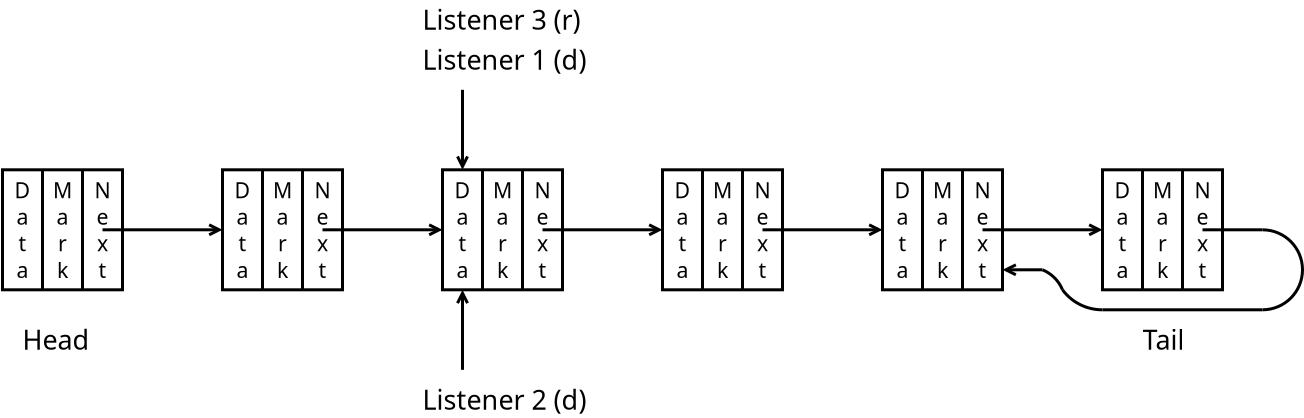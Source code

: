 <?xml version="1.0" encoding="UTF-8"?>
<dia:diagram xmlns:dia="http://www.lysator.liu.se/~alla/dia/">
  <dia:layer name="Arrière-plan" visible="true" active="true">
    <dia:group>
      <dia:object type="Standard - Box" version="0" id="O0">
        <dia:attribute name="obj_pos">
          <dia:point val="21,9"/>
        </dia:attribute>
        <dia:attribute name="obj_bb">
          <dia:rectangle val="20.925,8.925;27.075,15.075"/>
        </dia:attribute>
        <dia:attribute name="elem_corner">
          <dia:point val="21,9"/>
        </dia:attribute>
        <dia:attribute name="elem_width">
          <dia:real val="6"/>
        </dia:attribute>
        <dia:attribute name="elem_height">
          <dia:real val="6"/>
        </dia:attribute>
        <dia:attribute name="border_width">
          <dia:real val="0.15"/>
        </dia:attribute>
        <dia:attribute name="show_background">
          <dia:boolean val="true"/>
        </dia:attribute>
      </dia:object>
      <dia:object type="Standard - Text" version="1" id="O1">
        <dia:attribute name="obj_pos">
          <dia:point val="26,12"/>
        </dia:attribute>
        <dia:attribute name="obj_bb">
          <dia:rectangle val="25.602,9.386;26.398,14.614"/>
        </dia:attribute>
        <dia:attribute name="text">
          <dia:composite type="text">
            <dia:attribute name="string">
              <dia:string>#N
e
x
t#</dia:string>
            </dia:attribute>
            <dia:attribute name="font">
              <dia:font family="sans" style="0" name="Helvetica"/>
            </dia:attribute>
            <dia:attribute name="height">
              <dia:real val="1.329"/>
            </dia:attribute>
            <dia:attribute name="pos">
              <dia:point val="26,10.374"/>
            </dia:attribute>
            <dia:attribute name="color">
              <dia:color val="#000000"/>
            </dia:attribute>
            <dia:attribute name="alignment">
              <dia:enum val="1"/>
            </dia:attribute>
          </dia:composite>
        </dia:attribute>
        <dia:attribute name="valign">
          <dia:enum val="2"/>
        </dia:attribute>
      </dia:object>
      <dia:object type="Standard - Line" version="0" id="O2">
        <dia:attribute name="obj_pos">
          <dia:point val="25,9"/>
        </dia:attribute>
        <dia:attribute name="obj_bb">
          <dia:rectangle val="24.925,8.925;25.075,15.075"/>
        </dia:attribute>
        <dia:attribute name="conn_endpoints">
          <dia:point val="25,9"/>
          <dia:point val="25,15"/>
        </dia:attribute>
        <dia:attribute name="numcp">
          <dia:int val="1"/>
        </dia:attribute>
        <dia:attribute name="line_width">
          <dia:real val="0.15"/>
        </dia:attribute>
      </dia:object>
      <dia:object type="Standard - Text" version="1" id="O3">
        <dia:attribute name="obj_pos">
          <dia:point val="22,12"/>
        </dia:attribute>
        <dia:attribute name="obj_bb">
          <dia:rectangle val="21.59,9.386;22.41,14.614"/>
        </dia:attribute>
        <dia:attribute name="text">
          <dia:composite type="text">
            <dia:attribute name="string">
              <dia:string>#D
a
t
a#</dia:string>
            </dia:attribute>
            <dia:attribute name="font">
              <dia:font family="sans" style="0" name="Helvetica"/>
            </dia:attribute>
            <dia:attribute name="height">
              <dia:real val="1.329"/>
            </dia:attribute>
            <dia:attribute name="pos">
              <dia:point val="22,10.374"/>
            </dia:attribute>
            <dia:attribute name="color">
              <dia:color val="#000000"/>
            </dia:attribute>
            <dia:attribute name="alignment">
              <dia:enum val="1"/>
            </dia:attribute>
          </dia:composite>
        </dia:attribute>
        <dia:attribute name="valign">
          <dia:enum val="2"/>
        </dia:attribute>
      </dia:object>
      <dia:object type="Standard - Line" version="0" id="O4">
        <dia:attribute name="obj_pos">
          <dia:point val="23,9"/>
        </dia:attribute>
        <dia:attribute name="obj_bb">
          <dia:rectangle val="22.925,8.925;23.075,15.075"/>
        </dia:attribute>
        <dia:attribute name="conn_endpoints">
          <dia:point val="23,9"/>
          <dia:point val="23,15"/>
        </dia:attribute>
        <dia:attribute name="numcp">
          <dia:int val="1"/>
        </dia:attribute>
        <dia:attribute name="line_width">
          <dia:real val="0.15"/>
        </dia:attribute>
      </dia:object>
      <dia:object type="Standard - Text" version="1" id="O5">
        <dia:attribute name="obj_pos">
          <dia:point val="24,12"/>
        </dia:attribute>
        <dia:attribute name="obj_bb">
          <dia:rectangle val="23.541,9.386;24.459,14.614"/>
        </dia:attribute>
        <dia:attribute name="text">
          <dia:composite type="text">
            <dia:attribute name="string">
              <dia:string>#M
a
r
k#</dia:string>
            </dia:attribute>
            <dia:attribute name="font">
              <dia:font family="sans" style="0" name="Helvetica"/>
            </dia:attribute>
            <dia:attribute name="height">
              <dia:real val="1.329"/>
            </dia:attribute>
            <dia:attribute name="pos">
              <dia:point val="24,10.374"/>
            </dia:attribute>
            <dia:attribute name="color">
              <dia:color val="#000000"/>
            </dia:attribute>
            <dia:attribute name="alignment">
              <dia:enum val="1"/>
            </dia:attribute>
          </dia:composite>
        </dia:attribute>
        <dia:attribute name="valign">
          <dia:enum val="2"/>
        </dia:attribute>
        <dia:connections>
          <dia:connection handle="0" to="O0" connection="8"/>
        </dia:connections>
      </dia:object>
    </dia:group>
    <dia:object type="Standard - Line" version="0" id="O6">
      <dia:attribute name="obj_pos">
        <dia:point val="22,5"/>
      </dia:attribute>
      <dia:attribute name="obj_bb">
        <dia:rectangle val="21.629,4.925;22.371,9.168"/>
      </dia:attribute>
      <dia:attribute name="conn_endpoints">
        <dia:point val="22,5"/>
        <dia:point val="22,9"/>
      </dia:attribute>
      <dia:attribute name="numcp">
        <dia:int val="1"/>
      </dia:attribute>
      <dia:attribute name="line_width">
        <dia:real val="0.15"/>
      </dia:attribute>
      <dia:attribute name="end_arrow">
        <dia:enum val="1"/>
      </dia:attribute>
      <dia:attribute name="end_arrow_length">
        <dia:real val="0.5"/>
      </dia:attribute>
      <dia:attribute name="end_arrow_width">
        <dia:real val="0.5"/>
      </dia:attribute>
    </dia:object>
    <dia:object type="Standard - Text" version="1" id="O7">
      <dia:attribute name="obj_pos">
        <dia:point val="20,4"/>
      </dia:attribute>
      <dia:attribute name="obj_bb">
        <dia:rectangle val="20,2.75;29.027,4.317"/>
      </dia:attribute>
      <dia:attribute name="text">
        <dia:composite type="text">
          <dia:attribute name="string">
            <dia:string>#Listener 1 (d)#</dia:string>
          </dia:attribute>
          <dia:attribute name="font">
            <dia:font family="sans" style="0" name="Helvetica"/>
          </dia:attribute>
          <dia:attribute name="height">
            <dia:real val="1.682"/>
          </dia:attribute>
          <dia:attribute name="pos">
            <dia:point val="20,4"/>
          </dia:attribute>
          <dia:attribute name="color">
            <dia:color val="#000000"/>
          </dia:attribute>
          <dia:attribute name="alignment">
            <dia:enum val="0"/>
          </dia:attribute>
        </dia:composite>
      </dia:attribute>
      <dia:attribute name="valign">
        <dia:enum val="3"/>
      </dia:attribute>
    </dia:object>
    <dia:object type="Standard - Text" version="1" id="O8">
      <dia:attribute name="obj_pos">
        <dia:point val="20,21"/>
      </dia:attribute>
      <dia:attribute name="obj_bb">
        <dia:rectangle val="20,19.75;29.027,21.317"/>
      </dia:attribute>
      <dia:attribute name="text">
        <dia:composite type="text">
          <dia:attribute name="string">
            <dia:string>#Listener 2 (d)#</dia:string>
          </dia:attribute>
          <dia:attribute name="font">
            <dia:font family="sans" style="0" name="Helvetica"/>
          </dia:attribute>
          <dia:attribute name="height">
            <dia:real val="1.682"/>
          </dia:attribute>
          <dia:attribute name="pos">
            <dia:point val="20,21"/>
          </dia:attribute>
          <dia:attribute name="color">
            <dia:color val="#000000"/>
          </dia:attribute>
          <dia:attribute name="alignment">
            <dia:enum val="0"/>
          </dia:attribute>
        </dia:composite>
      </dia:attribute>
      <dia:attribute name="valign">
        <dia:enum val="3"/>
      </dia:attribute>
    </dia:object>
    <dia:object type="Standard - Line" version="0" id="O9">
      <dia:attribute name="obj_pos">
        <dia:point val="22,15"/>
      </dia:attribute>
      <dia:attribute name="obj_bb">
        <dia:rectangle val="21.629,14.925;22.371,19.075"/>
      </dia:attribute>
      <dia:attribute name="conn_endpoints">
        <dia:point val="22,15"/>
        <dia:point val="22,19"/>
      </dia:attribute>
      <dia:attribute name="numcp">
        <dia:int val="1"/>
      </dia:attribute>
      <dia:attribute name="line_width">
        <dia:real val="0.15"/>
      </dia:attribute>
      <dia:attribute name="start_arrow">
        <dia:enum val="1"/>
      </dia:attribute>
      <dia:attribute name="start_arrow_length">
        <dia:real val="0.5"/>
      </dia:attribute>
      <dia:attribute name="start_arrow_width">
        <dia:real val="0.5"/>
      </dia:attribute>
    </dia:object>
    <dia:object type="Standard - Text" version="1" id="O10">
      <dia:attribute name="obj_pos">
        <dia:point val="20,2"/>
      </dia:attribute>
      <dia:attribute name="obj_bb">
        <dia:rectangle val="20,0.75;28.725,2.317"/>
      </dia:attribute>
      <dia:attribute name="text">
        <dia:composite type="text">
          <dia:attribute name="string">
            <dia:string>#Listener 3 (r)#</dia:string>
          </dia:attribute>
          <dia:attribute name="font">
            <dia:font family="sans" style="0" name="Helvetica"/>
          </dia:attribute>
          <dia:attribute name="height">
            <dia:real val="1.682"/>
          </dia:attribute>
          <dia:attribute name="pos">
            <dia:point val="20,2"/>
          </dia:attribute>
          <dia:attribute name="color">
            <dia:color val="#000000"/>
          </dia:attribute>
          <dia:attribute name="alignment">
            <dia:enum val="0"/>
          </dia:attribute>
        </dia:composite>
      </dia:attribute>
      <dia:attribute name="valign">
        <dia:enum val="3"/>
      </dia:attribute>
    </dia:object>
    <dia:object type="Standard - Line" version="0" id="O11">
      <dia:attribute name="obj_pos">
        <dia:point val="26,12"/>
      </dia:attribute>
      <dia:attribute name="obj_bb">
        <dia:rectangle val="25.925,11.629;32.168,12.371"/>
      </dia:attribute>
      <dia:attribute name="conn_endpoints">
        <dia:point val="26,12"/>
        <dia:point val="32,12"/>
      </dia:attribute>
      <dia:attribute name="numcp">
        <dia:int val="1"/>
      </dia:attribute>
      <dia:attribute name="line_width">
        <dia:real val="0.15"/>
      </dia:attribute>
      <dia:attribute name="end_arrow">
        <dia:enum val="1"/>
      </dia:attribute>
      <dia:attribute name="end_arrow_length">
        <dia:real val="0.5"/>
      </dia:attribute>
      <dia:attribute name="end_arrow_width">
        <dia:real val="0.5"/>
      </dia:attribute>
    </dia:object>
    <dia:group>
      <dia:group>
        <dia:object type="Standard - Box" version="0" id="O12">
          <dia:attribute name="obj_pos">
            <dia:point val="10,9"/>
          </dia:attribute>
          <dia:attribute name="obj_bb">
            <dia:rectangle val="9.925,8.925;16.075,15.075"/>
          </dia:attribute>
          <dia:attribute name="elem_corner">
            <dia:point val="10,9"/>
          </dia:attribute>
          <dia:attribute name="elem_width">
            <dia:real val="6"/>
          </dia:attribute>
          <dia:attribute name="elem_height">
            <dia:real val="6"/>
          </dia:attribute>
          <dia:attribute name="border_width">
            <dia:real val="0.15"/>
          </dia:attribute>
          <dia:attribute name="show_background">
            <dia:boolean val="true"/>
          </dia:attribute>
        </dia:object>
        <dia:object type="Standard - Text" version="1" id="O13">
          <dia:attribute name="obj_pos">
            <dia:point val="15,12"/>
          </dia:attribute>
          <dia:attribute name="obj_bb">
            <dia:rectangle val="14.602,9.386;15.398,14.614"/>
          </dia:attribute>
          <dia:attribute name="text">
            <dia:composite type="text">
              <dia:attribute name="string">
                <dia:string>#N
e
x
t#</dia:string>
              </dia:attribute>
              <dia:attribute name="font">
                <dia:font family="sans" style="0" name="Helvetica"/>
              </dia:attribute>
              <dia:attribute name="height">
                <dia:real val="1.329"/>
              </dia:attribute>
              <dia:attribute name="pos">
                <dia:point val="15,10.374"/>
              </dia:attribute>
              <dia:attribute name="color">
                <dia:color val="#000000"/>
              </dia:attribute>
              <dia:attribute name="alignment">
                <dia:enum val="1"/>
              </dia:attribute>
            </dia:composite>
          </dia:attribute>
          <dia:attribute name="valign">
            <dia:enum val="2"/>
          </dia:attribute>
        </dia:object>
        <dia:object type="Standard - Line" version="0" id="O14">
          <dia:attribute name="obj_pos">
            <dia:point val="14,9"/>
          </dia:attribute>
          <dia:attribute name="obj_bb">
            <dia:rectangle val="13.925,8.925;14.075,15.075"/>
          </dia:attribute>
          <dia:attribute name="conn_endpoints">
            <dia:point val="14,9"/>
            <dia:point val="14,15"/>
          </dia:attribute>
          <dia:attribute name="numcp">
            <dia:int val="1"/>
          </dia:attribute>
          <dia:attribute name="line_width">
            <dia:real val="0.15"/>
          </dia:attribute>
        </dia:object>
        <dia:object type="Standard - Text" version="1" id="O15">
          <dia:attribute name="obj_pos">
            <dia:point val="11,12"/>
          </dia:attribute>
          <dia:attribute name="obj_bb">
            <dia:rectangle val="10.59,9.386;11.41,14.614"/>
          </dia:attribute>
          <dia:attribute name="text">
            <dia:composite type="text">
              <dia:attribute name="string">
                <dia:string>#D
a
t
a#</dia:string>
              </dia:attribute>
              <dia:attribute name="font">
                <dia:font family="sans" style="0" name="Helvetica"/>
              </dia:attribute>
              <dia:attribute name="height">
                <dia:real val="1.329"/>
              </dia:attribute>
              <dia:attribute name="pos">
                <dia:point val="11,10.374"/>
              </dia:attribute>
              <dia:attribute name="color">
                <dia:color val="#000000"/>
              </dia:attribute>
              <dia:attribute name="alignment">
                <dia:enum val="1"/>
              </dia:attribute>
            </dia:composite>
          </dia:attribute>
          <dia:attribute name="valign">
            <dia:enum val="2"/>
          </dia:attribute>
        </dia:object>
        <dia:object type="Standard - Line" version="0" id="O16">
          <dia:attribute name="obj_pos">
            <dia:point val="12,9"/>
          </dia:attribute>
          <dia:attribute name="obj_bb">
            <dia:rectangle val="11.925,8.925;12.075,15.075"/>
          </dia:attribute>
          <dia:attribute name="conn_endpoints">
            <dia:point val="12,9"/>
            <dia:point val="12,15"/>
          </dia:attribute>
          <dia:attribute name="numcp">
            <dia:int val="1"/>
          </dia:attribute>
          <dia:attribute name="line_width">
            <dia:real val="0.15"/>
          </dia:attribute>
        </dia:object>
        <dia:object type="Standard - Text" version="1" id="O17">
          <dia:attribute name="obj_pos">
            <dia:point val="13,12"/>
          </dia:attribute>
          <dia:attribute name="obj_bb">
            <dia:rectangle val="12.541,9.386;13.459,14.614"/>
          </dia:attribute>
          <dia:attribute name="text">
            <dia:composite type="text">
              <dia:attribute name="string">
                <dia:string>#M
a
r
k#</dia:string>
              </dia:attribute>
              <dia:attribute name="font">
                <dia:font family="sans" style="0" name="Helvetica"/>
              </dia:attribute>
              <dia:attribute name="height">
                <dia:real val="1.329"/>
              </dia:attribute>
              <dia:attribute name="pos">
                <dia:point val="13,10.374"/>
              </dia:attribute>
              <dia:attribute name="color">
                <dia:color val="#000000"/>
              </dia:attribute>
              <dia:attribute name="alignment">
                <dia:enum val="1"/>
              </dia:attribute>
            </dia:composite>
          </dia:attribute>
          <dia:attribute name="valign">
            <dia:enum val="2"/>
          </dia:attribute>
          <dia:connections>
            <dia:connection handle="0" to="O12" connection="8"/>
          </dia:connections>
        </dia:object>
      </dia:group>
      <dia:object type="Standard - Line" version="0" id="O18">
        <dia:attribute name="obj_pos">
          <dia:point val="15,12"/>
        </dia:attribute>
        <dia:attribute name="obj_bb">
          <dia:rectangle val="14.925,11.629;21.168,12.371"/>
        </dia:attribute>
        <dia:attribute name="conn_endpoints">
          <dia:point val="15,12"/>
          <dia:point val="21,12"/>
        </dia:attribute>
        <dia:attribute name="numcp">
          <dia:int val="1"/>
        </dia:attribute>
        <dia:attribute name="line_width">
          <dia:real val="0.15"/>
        </dia:attribute>
        <dia:attribute name="end_arrow">
          <dia:enum val="1"/>
        </dia:attribute>
        <dia:attribute name="end_arrow_length">
          <dia:real val="0.5"/>
        </dia:attribute>
        <dia:attribute name="end_arrow_width">
          <dia:real val="0.5"/>
        </dia:attribute>
      </dia:object>
    </dia:group>
    <dia:group>
      <dia:group>
        <dia:object type="Standard - Box" version="0" id="O19">
          <dia:attribute name="obj_pos">
            <dia:point val="32,9"/>
          </dia:attribute>
          <dia:attribute name="obj_bb">
            <dia:rectangle val="31.925,8.925;38.075,15.075"/>
          </dia:attribute>
          <dia:attribute name="elem_corner">
            <dia:point val="32,9"/>
          </dia:attribute>
          <dia:attribute name="elem_width">
            <dia:real val="6"/>
          </dia:attribute>
          <dia:attribute name="elem_height">
            <dia:real val="6"/>
          </dia:attribute>
          <dia:attribute name="border_width">
            <dia:real val="0.15"/>
          </dia:attribute>
          <dia:attribute name="show_background">
            <dia:boolean val="true"/>
          </dia:attribute>
        </dia:object>
        <dia:object type="Standard - Text" version="1" id="O20">
          <dia:attribute name="obj_pos">
            <dia:point val="37,12"/>
          </dia:attribute>
          <dia:attribute name="obj_bb">
            <dia:rectangle val="36.602,9.386;37.398,14.614"/>
          </dia:attribute>
          <dia:attribute name="text">
            <dia:composite type="text">
              <dia:attribute name="string">
                <dia:string>#N
e
x
t#</dia:string>
              </dia:attribute>
              <dia:attribute name="font">
                <dia:font family="sans" style="0" name="Helvetica"/>
              </dia:attribute>
              <dia:attribute name="height">
                <dia:real val="1.329"/>
              </dia:attribute>
              <dia:attribute name="pos">
                <dia:point val="37,10.374"/>
              </dia:attribute>
              <dia:attribute name="color">
                <dia:color val="#000000"/>
              </dia:attribute>
              <dia:attribute name="alignment">
                <dia:enum val="1"/>
              </dia:attribute>
            </dia:composite>
          </dia:attribute>
          <dia:attribute name="valign">
            <dia:enum val="2"/>
          </dia:attribute>
        </dia:object>
        <dia:object type="Standard - Line" version="0" id="O21">
          <dia:attribute name="obj_pos">
            <dia:point val="36,9"/>
          </dia:attribute>
          <dia:attribute name="obj_bb">
            <dia:rectangle val="35.925,8.925;36.075,15.075"/>
          </dia:attribute>
          <dia:attribute name="conn_endpoints">
            <dia:point val="36,9"/>
            <dia:point val="36,15"/>
          </dia:attribute>
          <dia:attribute name="numcp">
            <dia:int val="1"/>
          </dia:attribute>
          <dia:attribute name="line_width">
            <dia:real val="0.15"/>
          </dia:attribute>
        </dia:object>
        <dia:object type="Standard - Text" version="1" id="O22">
          <dia:attribute name="obj_pos">
            <dia:point val="33,12"/>
          </dia:attribute>
          <dia:attribute name="obj_bb">
            <dia:rectangle val="32.59,9.386;33.41,14.614"/>
          </dia:attribute>
          <dia:attribute name="text">
            <dia:composite type="text">
              <dia:attribute name="string">
                <dia:string>#D
a
t
a#</dia:string>
              </dia:attribute>
              <dia:attribute name="font">
                <dia:font family="sans" style="0" name="Helvetica"/>
              </dia:attribute>
              <dia:attribute name="height">
                <dia:real val="1.329"/>
              </dia:attribute>
              <dia:attribute name="pos">
                <dia:point val="33,10.374"/>
              </dia:attribute>
              <dia:attribute name="color">
                <dia:color val="#000000"/>
              </dia:attribute>
              <dia:attribute name="alignment">
                <dia:enum val="1"/>
              </dia:attribute>
            </dia:composite>
          </dia:attribute>
          <dia:attribute name="valign">
            <dia:enum val="2"/>
          </dia:attribute>
        </dia:object>
        <dia:object type="Standard - Line" version="0" id="O23">
          <dia:attribute name="obj_pos">
            <dia:point val="34,9"/>
          </dia:attribute>
          <dia:attribute name="obj_bb">
            <dia:rectangle val="33.925,8.925;34.075,15.075"/>
          </dia:attribute>
          <dia:attribute name="conn_endpoints">
            <dia:point val="34,9"/>
            <dia:point val="34,15"/>
          </dia:attribute>
          <dia:attribute name="numcp">
            <dia:int val="1"/>
          </dia:attribute>
          <dia:attribute name="line_width">
            <dia:real val="0.15"/>
          </dia:attribute>
        </dia:object>
        <dia:object type="Standard - Text" version="1" id="O24">
          <dia:attribute name="obj_pos">
            <dia:point val="35,12"/>
          </dia:attribute>
          <dia:attribute name="obj_bb">
            <dia:rectangle val="34.541,9.386;35.459,14.614"/>
          </dia:attribute>
          <dia:attribute name="text">
            <dia:composite type="text">
              <dia:attribute name="string">
                <dia:string>#M
a
r
k#</dia:string>
              </dia:attribute>
              <dia:attribute name="font">
                <dia:font family="sans" style="0" name="Helvetica"/>
              </dia:attribute>
              <dia:attribute name="height">
                <dia:real val="1.329"/>
              </dia:attribute>
              <dia:attribute name="pos">
                <dia:point val="35,10.374"/>
              </dia:attribute>
              <dia:attribute name="color">
                <dia:color val="#000000"/>
              </dia:attribute>
              <dia:attribute name="alignment">
                <dia:enum val="1"/>
              </dia:attribute>
            </dia:composite>
          </dia:attribute>
          <dia:attribute name="valign">
            <dia:enum val="2"/>
          </dia:attribute>
          <dia:connections>
            <dia:connection handle="0" to="O19" connection="8"/>
          </dia:connections>
        </dia:object>
      </dia:group>
      <dia:object type="Standard - Line" version="0" id="O25">
        <dia:attribute name="obj_pos">
          <dia:point val="37,12"/>
        </dia:attribute>
        <dia:attribute name="obj_bb">
          <dia:rectangle val="36.925,11.629;43.168,12.371"/>
        </dia:attribute>
        <dia:attribute name="conn_endpoints">
          <dia:point val="37,12"/>
          <dia:point val="43,12"/>
        </dia:attribute>
        <dia:attribute name="numcp">
          <dia:int val="1"/>
        </dia:attribute>
        <dia:attribute name="line_width">
          <dia:real val="0.15"/>
        </dia:attribute>
        <dia:attribute name="end_arrow">
          <dia:enum val="1"/>
        </dia:attribute>
        <dia:attribute name="end_arrow_length">
          <dia:real val="0.5"/>
        </dia:attribute>
        <dia:attribute name="end_arrow_width">
          <dia:real val="0.5"/>
        </dia:attribute>
      </dia:object>
    </dia:group>
    <dia:group>
      <dia:group>
        <dia:object type="Standard - Box" version="0" id="O26">
          <dia:attribute name="obj_pos">
            <dia:point val="54,9"/>
          </dia:attribute>
          <dia:attribute name="obj_bb">
            <dia:rectangle val="53.925,8.925;60.075,15.075"/>
          </dia:attribute>
          <dia:attribute name="elem_corner">
            <dia:point val="54,9"/>
          </dia:attribute>
          <dia:attribute name="elem_width">
            <dia:real val="6"/>
          </dia:attribute>
          <dia:attribute name="elem_height">
            <dia:real val="6"/>
          </dia:attribute>
          <dia:attribute name="border_width">
            <dia:real val="0.15"/>
          </dia:attribute>
          <dia:attribute name="show_background">
            <dia:boolean val="true"/>
          </dia:attribute>
        </dia:object>
        <dia:object type="Standard - Text" version="1" id="O27">
          <dia:attribute name="obj_pos">
            <dia:point val="59,12"/>
          </dia:attribute>
          <dia:attribute name="obj_bb">
            <dia:rectangle val="58.602,9.386;59.398,14.614"/>
          </dia:attribute>
          <dia:attribute name="text">
            <dia:composite type="text">
              <dia:attribute name="string">
                <dia:string>#N
e
x
t#</dia:string>
              </dia:attribute>
              <dia:attribute name="font">
                <dia:font family="sans" style="0" name="Helvetica"/>
              </dia:attribute>
              <dia:attribute name="height">
                <dia:real val="1.329"/>
              </dia:attribute>
              <dia:attribute name="pos">
                <dia:point val="59,10.374"/>
              </dia:attribute>
              <dia:attribute name="color">
                <dia:color val="#000000"/>
              </dia:attribute>
              <dia:attribute name="alignment">
                <dia:enum val="1"/>
              </dia:attribute>
            </dia:composite>
          </dia:attribute>
          <dia:attribute name="valign">
            <dia:enum val="2"/>
          </dia:attribute>
        </dia:object>
        <dia:object type="Standard - Line" version="0" id="O28">
          <dia:attribute name="obj_pos">
            <dia:point val="58,9"/>
          </dia:attribute>
          <dia:attribute name="obj_bb">
            <dia:rectangle val="57.925,8.925;58.075,15.075"/>
          </dia:attribute>
          <dia:attribute name="conn_endpoints">
            <dia:point val="58,9"/>
            <dia:point val="58,15"/>
          </dia:attribute>
          <dia:attribute name="numcp">
            <dia:int val="1"/>
          </dia:attribute>
          <dia:attribute name="line_width">
            <dia:real val="0.15"/>
          </dia:attribute>
        </dia:object>
        <dia:object type="Standard - Text" version="1" id="O29">
          <dia:attribute name="obj_pos">
            <dia:point val="55,12"/>
          </dia:attribute>
          <dia:attribute name="obj_bb">
            <dia:rectangle val="54.59,9.386;55.41,14.614"/>
          </dia:attribute>
          <dia:attribute name="text">
            <dia:composite type="text">
              <dia:attribute name="string">
                <dia:string>#D
a
t
a#</dia:string>
              </dia:attribute>
              <dia:attribute name="font">
                <dia:font family="sans" style="0" name="Helvetica"/>
              </dia:attribute>
              <dia:attribute name="height">
                <dia:real val="1.329"/>
              </dia:attribute>
              <dia:attribute name="pos">
                <dia:point val="55,10.374"/>
              </dia:attribute>
              <dia:attribute name="color">
                <dia:color val="#000000"/>
              </dia:attribute>
              <dia:attribute name="alignment">
                <dia:enum val="1"/>
              </dia:attribute>
            </dia:composite>
          </dia:attribute>
          <dia:attribute name="valign">
            <dia:enum val="2"/>
          </dia:attribute>
        </dia:object>
        <dia:object type="Standard - Line" version="0" id="O30">
          <dia:attribute name="obj_pos">
            <dia:point val="56,9"/>
          </dia:attribute>
          <dia:attribute name="obj_bb">
            <dia:rectangle val="55.925,8.925;56.075,15.075"/>
          </dia:attribute>
          <dia:attribute name="conn_endpoints">
            <dia:point val="56,9"/>
            <dia:point val="56,15"/>
          </dia:attribute>
          <dia:attribute name="numcp">
            <dia:int val="1"/>
          </dia:attribute>
          <dia:attribute name="line_width">
            <dia:real val="0.15"/>
          </dia:attribute>
        </dia:object>
        <dia:object type="Standard - Text" version="1" id="O31">
          <dia:attribute name="obj_pos">
            <dia:point val="57,12"/>
          </dia:attribute>
          <dia:attribute name="obj_bb">
            <dia:rectangle val="56.541,9.386;57.459,14.614"/>
          </dia:attribute>
          <dia:attribute name="text">
            <dia:composite type="text">
              <dia:attribute name="string">
                <dia:string>#M
a
r
k#</dia:string>
              </dia:attribute>
              <dia:attribute name="font">
                <dia:font family="sans" style="0" name="Helvetica"/>
              </dia:attribute>
              <dia:attribute name="height">
                <dia:real val="1.329"/>
              </dia:attribute>
              <dia:attribute name="pos">
                <dia:point val="57,10.374"/>
              </dia:attribute>
              <dia:attribute name="color">
                <dia:color val="#000000"/>
              </dia:attribute>
              <dia:attribute name="alignment">
                <dia:enum val="1"/>
              </dia:attribute>
            </dia:composite>
          </dia:attribute>
          <dia:attribute name="valign">
            <dia:enum val="2"/>
          </dia:attribute>
          <dia:connections>
            <dia:connection handle="0" to="O26" connection="8"/>
          </dia:connections>
        </dia:object>
      </dia:group>
      <dia:object type="Standard - Line" version="0" id="O32">
        <dia:attribute name="obj_pos">
          <dia:point val="51,14"/>
        </dia:attribute>
        <dia:attribute name="obj_bb">
          <dia:rectangle val="48.832,13.629;51.075,14.371"/>
        </dia:attribute>
        <dia:attribute name="conn_endpoints">
          <dia:point val="51,14"/>
          <dia:point val="49,14"/>
        </dia:attribute>
        <dia:attribute name="numcp">
          <dia:int val="1"/>
        </dia:attribute>
        <dia:attribute name="line_width">
          <dia:real val="0.15"/>
        </dia:attribute>
        <dia:attribute name="end_arrow">
          <dia:enum val="1"/>
        </dia:attribute>
        <dia:attribute name="end_arrow_length">
          <dia:real val="0.5"/>
        </dia:attribute>
        <dia:attribute name="end_arrow_width">
          <dia:real val="0.5"/>
        </dia:attribute>
      </dia:object>
      <dia:object type="Standard - Arc" version="0" id="O33">
        <dia:attribute name="obj_pos">
          <dia:point val="51,14"/>
        </dia:attribute>
        <dia:attribute name="obj_bb">
          <dia:rectangle val="50.894,13.894;52.106,15.106"/>
        </dia:attribute>
        <dia:attribute name="conn_endpoints">
          <dia:point val="51,14"/>
          <dia:point val="52,15"/>
        </dia:attribute>
        <dia:attribute name="curve_distance">
          <dia:real val="-0.141"/>
        </dia:attribute>
        <dia:attribute name="line_width">
          <dia:real val="0.15"/>
        </dia:attribute>
      </dia:object>
      <dia:object type="Standard - Line" version="0" id="O34">
        <dia:attribute name="obj_pos">
          <dia:point val="59,12"/>
        </dia:attribute>
        <dia:attribute name="obj_bb">
          <dia:rectangle val="58.925,11.925;62.075,12.075"/>
        </dia:attribute>
        <dia:attribute name="conn_endpoints">
          <dia:point val="59,12"/>
          <dia:point val="62,12"/>
        </dia:attribute>
        <dia:attribute name="numcp">
          <dia:int val="1"/>
        </dia:attribute>
        <dia:attribute name="line_width">
          <dia:real val="0.15"/>
        </dia:attribute>
      </dia:object>
      <dia:object type="Standard - Arc" version="0" id="O35">
        <dia:attribute name="obj_pos">
          <dia:point val="62,12"/>
        </dia:attribute>
        <dia:attribute name="obj_bb">
          <dia:rectangle val="61.925,11.925;64.075,16.075"/>
        </dia:attribute>
        <dia:attribute name="conn_endpoints">
          <dia:point val="62,12"/>
          <dia:point val="62,16"/>
        </dia:attribute>
        <dia:attribute name="curve_distance">
          <dia:real val="-2"/>
        </dia:attribute>
        <dia:attribute name="line_width">
          <dia:real val="0.15"/>
        </dia:attribute>
      </dia:object>
      <dia:object type="Standard - Line" version="0" id="O36">
        <dia:attribute name="obj_pos">
          <dia:point val="62,16"/>
        </dia:attribute>
        <dia:attribute name="obj_bb">
          <dia:rectangle val="53.925,15.925;62.075,16.075"/>
        </dia:attribute>
        <dia:attribute name="conn_endpoints">
          <dia:point val="62,16"/>
          <dia:point val="54,16"/>
        </dia:attribute>
        <dia:attribute name="numcp">
          <dia:int val="1"/>
        </dia:attribute>
        <dia:attribute name="line_width">
          <dia:real val="0.15"/>
        </dia:attribute>
      </dia:object>
      <dia:object type="Standard - Arc" version="0" id="O37">
        <dia:attribute name="obj_pos">
          <dia:point val="52,15"/>
        </dia:attribute>
        <dia:attribute name="obj_bb">
          <dia:rectangle val="51.899,14.899;54.101,16.101"/>
        </dia:attribute>
        <dia:attribute name="conn_endpoints">
          <dia:point val="52,15"/>
          <dia:point val="54,16"/>
        </dia:attribute>
        <dia:attribute name="curve_distance">
          <dia:real val="0.268"/>
        </dia:attribute>
        <dia:attribute name="line_width">
          <dia:real val="0.15"/>
        </dia:attribute>
      </dia:object>
      <dia:object type="Standard - Text" version="1" id="O38">
        <dia:attribute name="obj_pos">
          <dia:point val="56,18"/>
        </dia:attribute>
        <dia:attribute name="obj_bb">
          <dia:rectangle val="56,16.75;58.175,18.317"/>
        </dia:attribute>
        <dia:attribute name="text">
          <dia:composite type="text">
            <dia:attribute name="string">
              <dia:string>#Tail#</dia:string>
            </dia:attribute>
            <dia:attribute name="font">
              <dia:font family="sans" style="0" name="Helvetica"/>
            </dia:attribute>
            <dia:attribute name="height">
              <dia:real val="1.682"/>
            </dia:attribute>
            <dia:attribute name="pos">
              <dia:point val="56,18"/>
            </dia:attribute>
            <dia:attribute name="color">
              <dia:color val="#000000"/>
            </dia:attribute>
            <dia:attribute name="alignment">
              <dia:enum val="0"/>
            </dia:attribute>
          </dia:composite>
        </dia:attribute>
        <dia:attribute name="valign">
          <dia:enum val="3"/>
        </dia:attribute>
      </dia:object>
    </dia:group>
    <dia:group>
      <dia:object type="Standard - Text" version="1" id="O39">
        <dia:attribute name="obj_pos">
          <dia:point val="0,18"/>
        </dia:attribute>
        <dia:attribute name="obj_bb">
          <dia:rectangle val="0,16.75;3.52,18.317"/>
        </dia:attribute>
        <dia:attribute name="text">
          <dia:composite type="text">
            <dia:attribute name="string">
              <dia:string>#Head#</dia:string>
            </dia:attribute>
            <dia:attribute name="font">
              <dia:font family="sans" style="0" name="Helvetica"/>
            </dia:attribute>
            <dia:attribute name="height">
              <dia:real val="1.682"/>
            </dia:attribute>
            <dia:attribute name="pos">
              <dia:point val="0,18"/>
            </dia:attribute>
            <dia:attribute name="color">
              <dia:color val="#000000"/>
            </dia:attribute>
            <dia:attribute name="alignment">
              <dia:enum val="0"/>
            </dia:attribute>
          </dia:composite>
        </dia:attribute>
        <dia:attribute name="valign">
          <dia:enum val="3"/>
        </dia:attribute>
      </dia:object>
      <dia:group>
        <dia:group>
          <dia:object type="Standard - Box" version="0" id="O40">
            <dia:attribute name="obj_pos">
              <dia:point val="-1,9"/>
            </dia:attribute>
            <dia:attribute name="obj_bb">
              <dia:rectangle val="-1.075,8.925;5.075,15.075"/>
            </dia:attribute>
            <dia:attribute name="elem_corner">
              <dia:point val="-1,9"/>
            </dia:attribute>
            <dia:attribute name="elem_width">
              <dia:real val="6"/>
            </dia:attribute>
            <dia:attribute name="elem_height">
              <dia:real val="6"/>
            </dia:attribute>
            <dia:attribute name="border_width">
              <dia:real val="0.15"/>
            </dia:attribute>
            <dia:attribute name="show_background">
              <dia:boolean val="true"/>
            </dia:attribute>
          </dia:object>
          <dia:object type="Standard - Text" version="1" id="O41">
            <dia:attribute name="obj_pos">
              <dia:point val="4,12"/>
            </dia:attribute>
            <dia:attribute name="obj_bb">
              <dia:rectangle val="3.603,9.386;4.397,14.614"/>
            </dia:attribute>
            <dia:attribute name="text">
              <dia:composite type="text">
                <dia:attribute name="string">
                  <dia:string>#N
e
x
t#</dia:string>
                </dia:attribute>
                <dia:attribute name="font">
                  <dia:font family="sans" style="0" name="Helvetica"/>
                </dia:attribute>
                <dia:attribute name="height">
                  <dia:real val="1.329"/>
                </dia:attribute>
                <dia:attribute name="pos">
                  <dia:point val="4,10.374"/>
                </dia:attribute>
                <dia:attribute name="color">
                  <dia:color val="#000000"/>
                </dia:attribute>
                <dia:attribute name="alignment">
                  <dia:enum val="1"/>
                </dia:attribute>
              </dia:composite>
            </dia:attribute>
            <dia:attribute name="valign">
              <dia:enum val="2"/>
            </dia:attribute>
          </dia:object>
          <dia:object type="Standard - Line" version="0" id="O42">
            <dia:attribute name="obj_pos">
              <dia:point val="3,9"/>
            </dia:attribute>
            <dia:attribute name="obj_bb">
              <dia:rectangle val="2.925,8.925;3.075,15.075"/>
            </dia:attribute>
            <dia:attribute name="conn_endpoints">
              <dia:point val="3,9"/>
              <dia:point val="3,15"/>
            </dia:attribute>
            <dia:attribute name="numcp">
              <dia:int val="1"/>
            </dia:attribute>
            <dia:attribute name="line_width">
              <dia:real val="0.15"/>
            </dia:attribute>
          </dia:object>
          <dia:object type="Standard - Text" version="1" id="O43">
            <dia:attribute name="obj_pos">
              <dia:point val="0,12"/>
            </dia:attribute>
            <dia:attribute name="obj_bb">
              <dia:rectangle val="-0.41,9.386;0.41,14.614"/>
            </dia:attribute>
            <dia:attribute name="text">
              <dia:composite type="text">
                <dia:attribute name="string">
                  <dia:string>#D
a
t
a#</dia:string>
                </dia:attribute>
                <dia:attribute name="font">
                  <dia:font family="sans" style="0" name="Helvetica"/>
                </dia:attribute>
                <dia:attribute name="height">
                  <dia:real val="1.329"/>
                </dia:attribute>
                <dia:attribute name="pos">
                  <dia:point val="0,10.374"/>
                </dia:attribute>
                <dia:attribute name="color">
                  <dia:color val="#000000"/>
                </dia:attribute>
                <dia:attribute name="alignment">
                  <dia:enum val="1"/>
                </dia:attribute>
              </dia:composite>
            </dia:attribute>
            <dia:attribute name="valign">
              <dia:enum val="2"/>
            </dia:attribute>
          </dia:object>
          <dia:object type="Standard - Line" version="0" id="O44">
            <dia:attribute name="obj_pos">
              <dia:point val="1,9"/>
            </dia:attribute>
            <dia:attribute name="obj_bb">
              <dia:rectangle val="0.925,8.925;1.075,15.075"/>
            </dia:attribute>
            <dia:attribute name="conn_endpoints">
              <dia:point val="1,9"/>
              <dia:point val="1,15"/>
            </dia:attribute>
            <dia:attribute name="numcp">
              <dia:int val="1"/>
            </dia:attribute>
            <dia:attribute name="line_width">
              <dia:real val="0.15"/>
            </dia:attribute>
          </dia:object>
          <dia:object type="Standard - Text" version="1" id="O45">
            <dia:attribute name="obj_pos">
              <dia:point val="2,12"/>
            </dia:attribute>
            <dia:attribute name="obj_bb">
              <dia:rectangle val="1.541,9.386;2.459,14.614"/>
            </dia:attribute>
            <dia:attribute name="text">
              <dia:composite type="text">
                <dia:attribute name="string">
                  <dia:string>#M
a
r
k#</dia:string>
                </dia:attribute>
                <dia:attribute name="font">
                  <dia:font family="sans" style="0" name="Helvetica"/>
                </dia:attribute>
                <dia:attribute name="height">
                  <dia:real val="1.329"/>
                </dia:attribute>
                <dia:attribute name="pos">
                  <dia:point val="2,10.374"/>
                </dia:attribute>
                <dia:attribute name="color">
                  <dia:color val="#000000"/>
                </dia:attribute>
                <dia:attribute name="alignment">
                  <dia:enum val="1"/>
                </dia:attribute>
              </dia:composite>
            </dia:attribute>
            <dia:attribute name="valign">
              <dia:enum val="2"/>
            </dia:attribute>
            <dia:connections>
              <dia:connection handle="0" to="O40" connection="8"/>
            </dia:connections>
          </dia:object>
        </dia:group>
        <dia:object type="Standard - Line" version="0" id="O46">
          <dia:attribute name="obj_pos">
            <dia:point val="4,12"/>
          </dia:attribute>
          <dia:attribute name="obj_bb">
            <dia:rectangle val="3.925,11.629;10.168,12.371"/>
          </dia:attribute>
          <dia:attribute name="conn_endpoints">
            <dia:point val="4,12"/>
            <dia:point val="10,12"/>
          </dia:attribute>
          <dia:attribute name="numcp">
            <dia:int val="1"/>
          </dia:attribute>
          <dia:attribute name="line_width">
            <dia:real val="0.15"/>
          </dia:attribute>
          <dia:attribute name="end_arrow">
            <dia:enum val="1"/>
          </dia:attribute>
          <dia:attribute name="end_arrow_length">
            <dia:real val="0.5"/>
          </dia:attribute>
          <dia:attribute name="end_arrow_width">
            <dia:real val="0.5"/>
          </dia:attribute>
        </dia:object>
      </dia:group>
    </dia:group>
    <dia:group>
      <dia:group>
        <dia:object type="Standard - Box" version="0" id="O47">
          <dia:attribute name="obj_pos">
            <dia:point val="43,9"/>
          </dia:attribute>
          <dia:attribute name="obj_bb">
            <dia:rectangle val="42.925,8.925;49.075,15.075"/>
          </dia:attribute>
          <dia:attribute name="elem_corner">
            <dia:point val="43,9"/>
          </dia:attribute>
          <dia:attribute name="elem_width">
            <dia:real val="6"/>
          </dia:attribute>
          <dia:attribute name="elem_height">
            <dia:real val="6"/>
          </dia:attribute>
          <dia:attribute name="border_width">
            <dia:real val="0.15"/>
          </dia:attribute>
          <dia:attribute name="show_background">
            <dia:boolean val="true"/>
          </dia:attribute>
        </dia:object>
        <dia:object type="Standard - Text" version="1" id="O48">
          <dia:attribute name="obj_pos">
            <dia:point val="48,12"/>
          </dia:attribute>
          <dia:attribute name="obj_bb">
            <dia:rectangle val="47.602,9.386;48.398,14.614"/>
          </dia:attribute>
          <dia:attribute name="text">
            <dia:composite type="text">
              <dia:attribute name="string">
                <dia:string>#N
e
x
t#</dia:string>
              </dia:attribute>
              <dia:attribute name="font">
                <dia:font family="sans" style="0" name="Helvetica"/>
              </dia:attribute>
              <dia:attribute name="height">
                <dia:real val="1.329"/>
              </dia:attribute>
              <dia:attribute name="pos">
                <dia:point val="48,10.374"/>
              </dia:attribute>
              <dia:attribute name="color">
                <dia:color val="#000000"/>
              </dia:attribute>
              <dia:attribute name="alignment">
                <dia:enum val="1"/>
              </dia:attribute>
            </dia:composite>
          </dia:attribute>
          <dia:attribute name="valign">
            <dia:enum val="2"/>
          </dia:attribute>
        </dia:object>
        <dia:object type="Standard - Line" version="0" id="O49">
          <dia:attribute name="obj_pos">
            <dia:point val="47,9"/>
          </dia:attribute>
          <dia:attribute name="obj_bb">
            <dia:rectangle val="46.925,8.925;47.075,15.075"/>
          </dia:attribute>
          <dia:attribute name="conn_endpoints">
            <dia:point val="47,9"/>
            <dia:point val="47,15"/>
          </dia:attribute>
          <dia:attribute name="numcp">
            <dia:int val="1"/>
          </dia:attribute>
          <dia:attribute name="line_width">
            <dia:real val="0.15"/>
          </dia:attribute>
        </dia:object>
        <dia:object type="Standard - Text" version="1" id="O50">
          <dia:attribute name="obj_pos">
            <dia:point val="44,12"/>
          </dia:attribute>
          <dia:attribute name="obj_bb">
            <dia:rectangle val="43.59,9.386;44.41,14.614"/>
          </dia:attribute>
          <dia:attribute name="text">
            <dia:composite type="text">
              <dia:attribute name="string">
                <dia:string>#D
a
t
a#</dia:string>
              </dia:attribute>
              <dia:attribute name="font">
                <dia:font family="sans" style="0" name="Helvetica"/>
              </dia:attribute>
              <dia:attribute name="height">
                <dia:real val="1.329"/>
              </dia:attribute>
              <dia:attribute name="pos">
                <dia:point val="44,10.374"/>
              </dia:attribute>
              <dia:attribute name="color">
                <dia:color val="#000000"/>
              </dia:attribute>
              <dia:attribute name="alignment">
                <dia:enum val="1"/>
              </dia:attribute>
            </dia:composite>
          </dia:attribute>
          <dia:attribute name="valign">
            <dia:enum val="2"/>
          </dia:attribute>
        </dia:object>
        <dia:object type="Standard - Line" version="0" id="O51">
          <dia:attribute name="obj_pos">
            <dia:point val="45,9"/>
          </dia:attribute>
          <dia:attribute name="obj_bb">
            <dia:rectangle val="44.925,8.925;45.075,15.075"/>
          </dia:attribute>
          <dia:attribute name="conn_endpoints">
            <dia:point val="45,9"/>
            <dia:point val="45,15"/>
          </dia:attribute>
          <dia:attribute name="numcp">
            <dia:int val="1"/>
          </dia:attribute>
          <dia:attribute name="line_width">
            <dia:real val="0.15"/>
          </dia:attribute>
        </dia:object>
        <dia:object type="Standard - Text" version="1" id="O52">
          <dia:attribute name="obj_pos">
            <dia:point val="46,12"/>
          </dia:attribute>
          <dia:attribute name="obj_bb">
            <dia:rectangle val="45.541,9.386;46.459,14.614"/>
          </dia:attribute>
          <dia:attribute name="text">
            <dia:composite type="text">
              <dia:attribute name="string">
                <dia:string>#M
a
r
k#</dia:string>
              </dia:attribute>
              <dia:attribute name="font">
                <dia:font family="sans" style="0" name="Helvetica"/>
              </dia:attribute>
              <dia:attribute name="height">
                <dia:real val="1.329"/>
              </dia:attribute>
              <dia:attribute name="pos">
                <dia:point val="46,10.374"/>
              </dia:attribute>
              <dia:attribute name="color">
                <dia:color val="#000000"/>
              </dia:attribute>
              <dia:attribute name="alignment">
                <dia:enum val="1"/>
              </dia:attribute>
            </dia:composite>
          </dia:attribute>
          <dia:attribute name="valign">
            <dia:enum val="2"/>
          </dia:attribute>
          <dia:connections>
            <dia:connection handle="0" to="O47" connection="8"/>
          </dia:connections>
        </dia:object>
      </dia:group>
      <dia:object type="Standard - Line" version="0" id="O53">
        <dia:attribute name="obj_pos">
          <dia:point val="48,12"/>
        </dia:attribute>
        <dia:attribute name="obj_bb">
          <dia:rectangle val="47.925,11.629;54.168,12.371"/>
        </dia:attribute>
        <dia:attribute name="conn_endpoints">
          <dia:point val="48,12"/>
          <dia:point val="54,12"/>
        </dia:attribute>
        <dia:attribute name="numcp">
          <dia:int val="1"/>
        </dia:attribute>
        <dia:attribute name="line_width">
          <dia:real val="0.15"/>
        </dia:attribute>
        <dia:attribute name="end_arrow">
          <dia:enum val="1"/>
        </dia:attribute>
        <dia:attribute name="end_arrow_length">
          <dia:real val="0.5"/>
        </dia:attribute>
        <dia:attribute name="end_arrow_width">
          <dia:real val="0.5"/>
        </dia:attribute>
      </dia:object>
    </dia:group>
  </dia:layer>
</dia:diagram>
